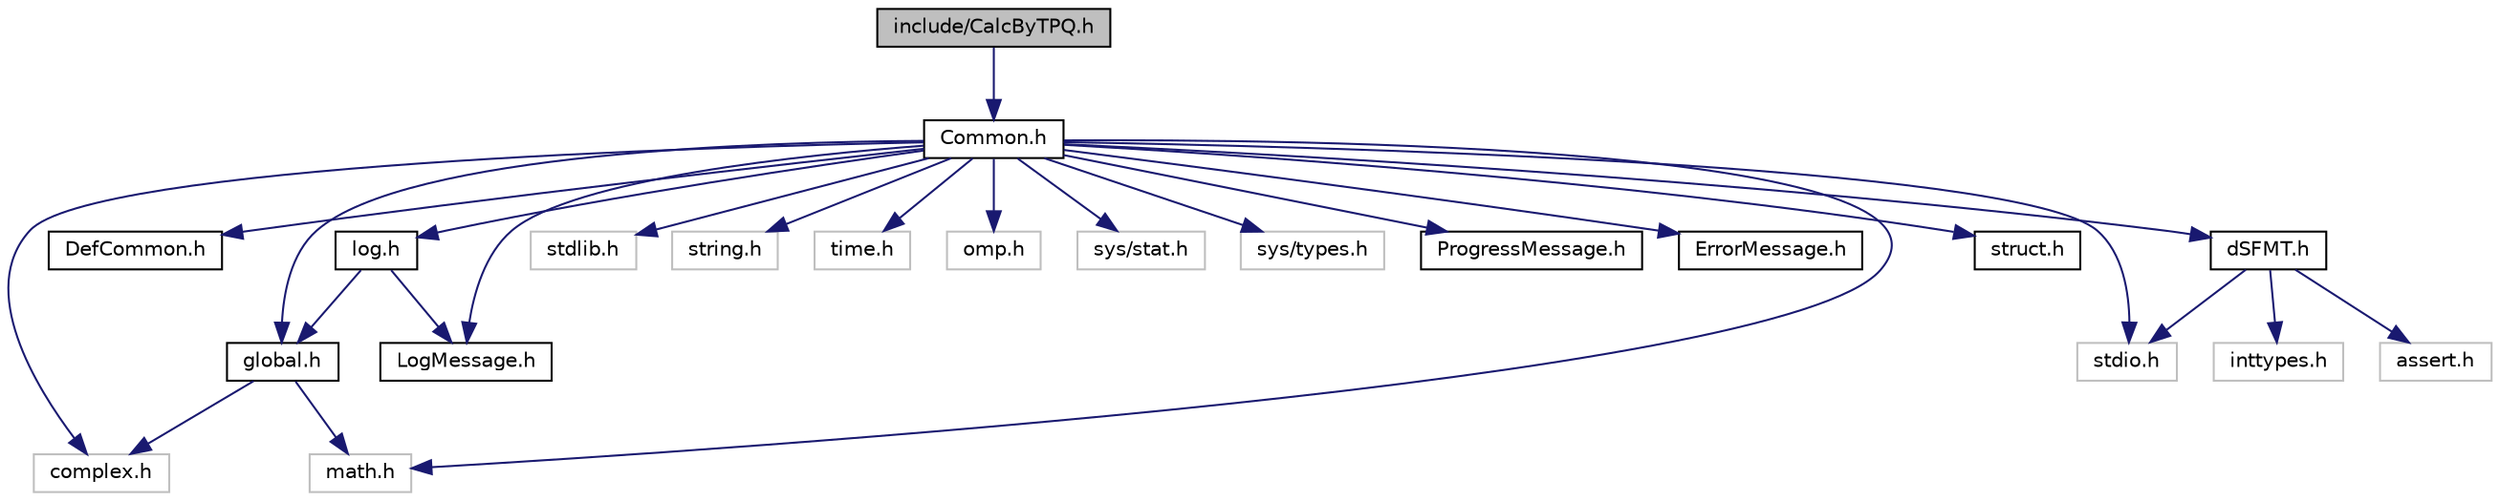 digraph "include/CalcByTPQ.h"
{
 // INTERACTIVE_SVG=YES
  edge [fontname="Helvetica",fontsize="10",labelfontname="Helvetica",labelfontsize="10"];
  node [fontname="Helvetica",fontsize="10",shape=record];
  Node1 [label="include/CalcByTPQ.h",height=0.2,width=0.4,color="black", fillcolor="grey75", style="filled", fontcolor="black"];
  Node1 -> Node2 [color="midnightblue",fontsize="10",style="solid",fontname="Helvetica"];
  Node2 [label="Common.h",height=0.2,width=0.4,color="black", fillcolor="white", style="filled",URL="$_common_8h.html"];
  Node2 -> Node3 [color="midnightblue",fontsize="10",style="solid",fontname="Helvetica"];
  Node3 [label="complex.h",height=0.2,width=0.4,color="grey75", fillcolor="white", style="filled"];
  Node2 -> Node4 [color="midnightblue",fontsize="10",style="solid",fontname="Helvetica"];
  Node4 [label="DefCommon.h",height=0.2,width=0.4,color="black", fillcolor="white", style="filled",URL="$_def_common_8h.html"];
  Node2 -> Node5 [color="midnightblue",fontsize="10",style="solid",fontname="Helvetica"];
  Node5 [label="global.h",height=0.2,width=0.4,color="black", fillcolor="white", style="filled",URL="$global_8h.html"];
  Node5 -> Node3 [color="midnightblue",fontsize="10",style="solid",fontname="Helvetica"];
  Node5 -> Node6 [color="midnightblue",fontsize="10",style="solid",fontname="Helvetica"];
  Node6 [label="math.h",height=0.2,width=0.4,color="grey75", fillcolor="white", style="filled"];
  Node2 -> Node7 [color="midnightblue",fontsize="10",style="solid",fontname="Helvetica"];
  Node7 [label="stdio.h",height=0.2,width=0.4,color="grey75", fillcolor="white", style="filled"];
  Node2 -> Node8 [color="midnightblue",fontsize="10",style="solid",fontname="Helvetica"];
  Node8 [label="stdlib.h",height=0.2,width=0.4,color="grey75", fillcolor="white", style="filled"];
  Node2 -> Node9 [color="midnightblue",fontsize="10",style="solid",fontname="Helvetica"];
  Node9 [label="string.h",height=0.2,width=0.4,color="grey75", fillcolor="white", style="filled"];
  Node2 -> Node6 [color="midnightblue",fontsize="10",style="solid",fontname="Helvetica"];
  Node2 -> Node10 [color="midnightblue",fontsize="10",style="solid",fontname="Helvetica"];
  Node10 [label="time.h",height=0.2,width=0.4,color="grey75", fillcolor="white", style="filled"];
  Node2 -> Node11 [color="midnightblue",fontsize="10",style="solid",fontname="Helvetica"];
  Node11 [label="omp.h",height=0.2,width=0.4,color="grey75", fillcolor="white", style="filled"];
  Node2 -> Node12 [color="midnightblue",fontsize="10",style="solid",fontname="Helvetica"];
  Node12 [label="sys/stat.h",height=0.2,width=0.4,color="grey75", fillcolor="white", style="filled"];
  Node2 -> Node13 [color="midnightblue",fontsize="10",style="solid",fontname="Helvetica"];
  Node13 [label="sys/types.h",height=0.2,width=0.4,color="grey75", fillcolor="white", style="filled"];
  Node2 -> Node14 [color="midnightblue",fontsize="10",style="solid",fontname="Helvetica"];
  Node14 [label="ProgressMessage.h",height=0.2,width=0.4,color="black", fillcolor="white", style="filled",URL="$_progress_message_8h.html"];
  Node2 -> Node15 [color="midnightblue",fontsize="10",style="solid",fontname="Helvetica"];
  Node15 [label="ErrorMessage.h",height=0.2,width=0.4,color="black", fillcolor="white", style="filled",URL="$_error_message_8h.html"];
  Node2 -> Node16 [color="midnightblue",fontsize="10",style="solid",fontname="Helvetica"];
  Node16 [label="LogMessage.h",height=0.2,width=0.4,color="black", fillcolor="white", style="filled",URL="$_log_message_8h.html"];
  Node2 -> Node17 [color="midnightblue",fontsize="10",style="solid",fontname="Helvetica"];
  Node17 [label="struct.h",height=0.2,width=0.4,color="black", fillcolor="white", style="filled",URL="$struct_8h.html"];
  Node2 -> Node18 [color="midnightblue",fontsize="10",style="solid",fontname="Helvetica"];
  Node18 [label="log.h",height=0.2,width=0.4,color="black", fillcolor="white", style="filled",URL="$log_8h.html"];
  Node18 -> Node5 [color="midnightblue",fontsize="10",style="solid",fontname="Helvetica"];
  Node18 -> Node16 [color="midnightblue",fontsize="10",style="solid",fontname="Helvetica"];
  Node2 -> Node19 [color="midnightblue",fontsize="10",style="solid",fontname="Helvetica"];
  Node19 [label="dSFMT.h",height=0.2,width=0.4,color="black", fillcolor="white", style="filled",URL="$d_s_f_m_t_8h.html",tooltip="double precision SIMD oriented Fast Mersenne Twister(dSFMT) pseudorandom number generator based on IE..."];
  Node19 -> Node7 [color="midnightblue",fontsize="10",style="solid",fontname="Helvetica"];
  Node19 -> Node20 [color="midnightblue",fontsize="10",style="solid",fontname="Helvetica"];
  Node20 [label="assert.h",height=0.2,width=0.4,color="grey75", fillcolor="white", style="filled"];
  Node19 -> Node21 [color="midnightblue",fontsize="10",style="solid",fontname="Helvetica"];
  Node21 [label="inttypes.h",height=0.2,width=0.4,color="grey75", fillcolor="white", style="filled"];
}
